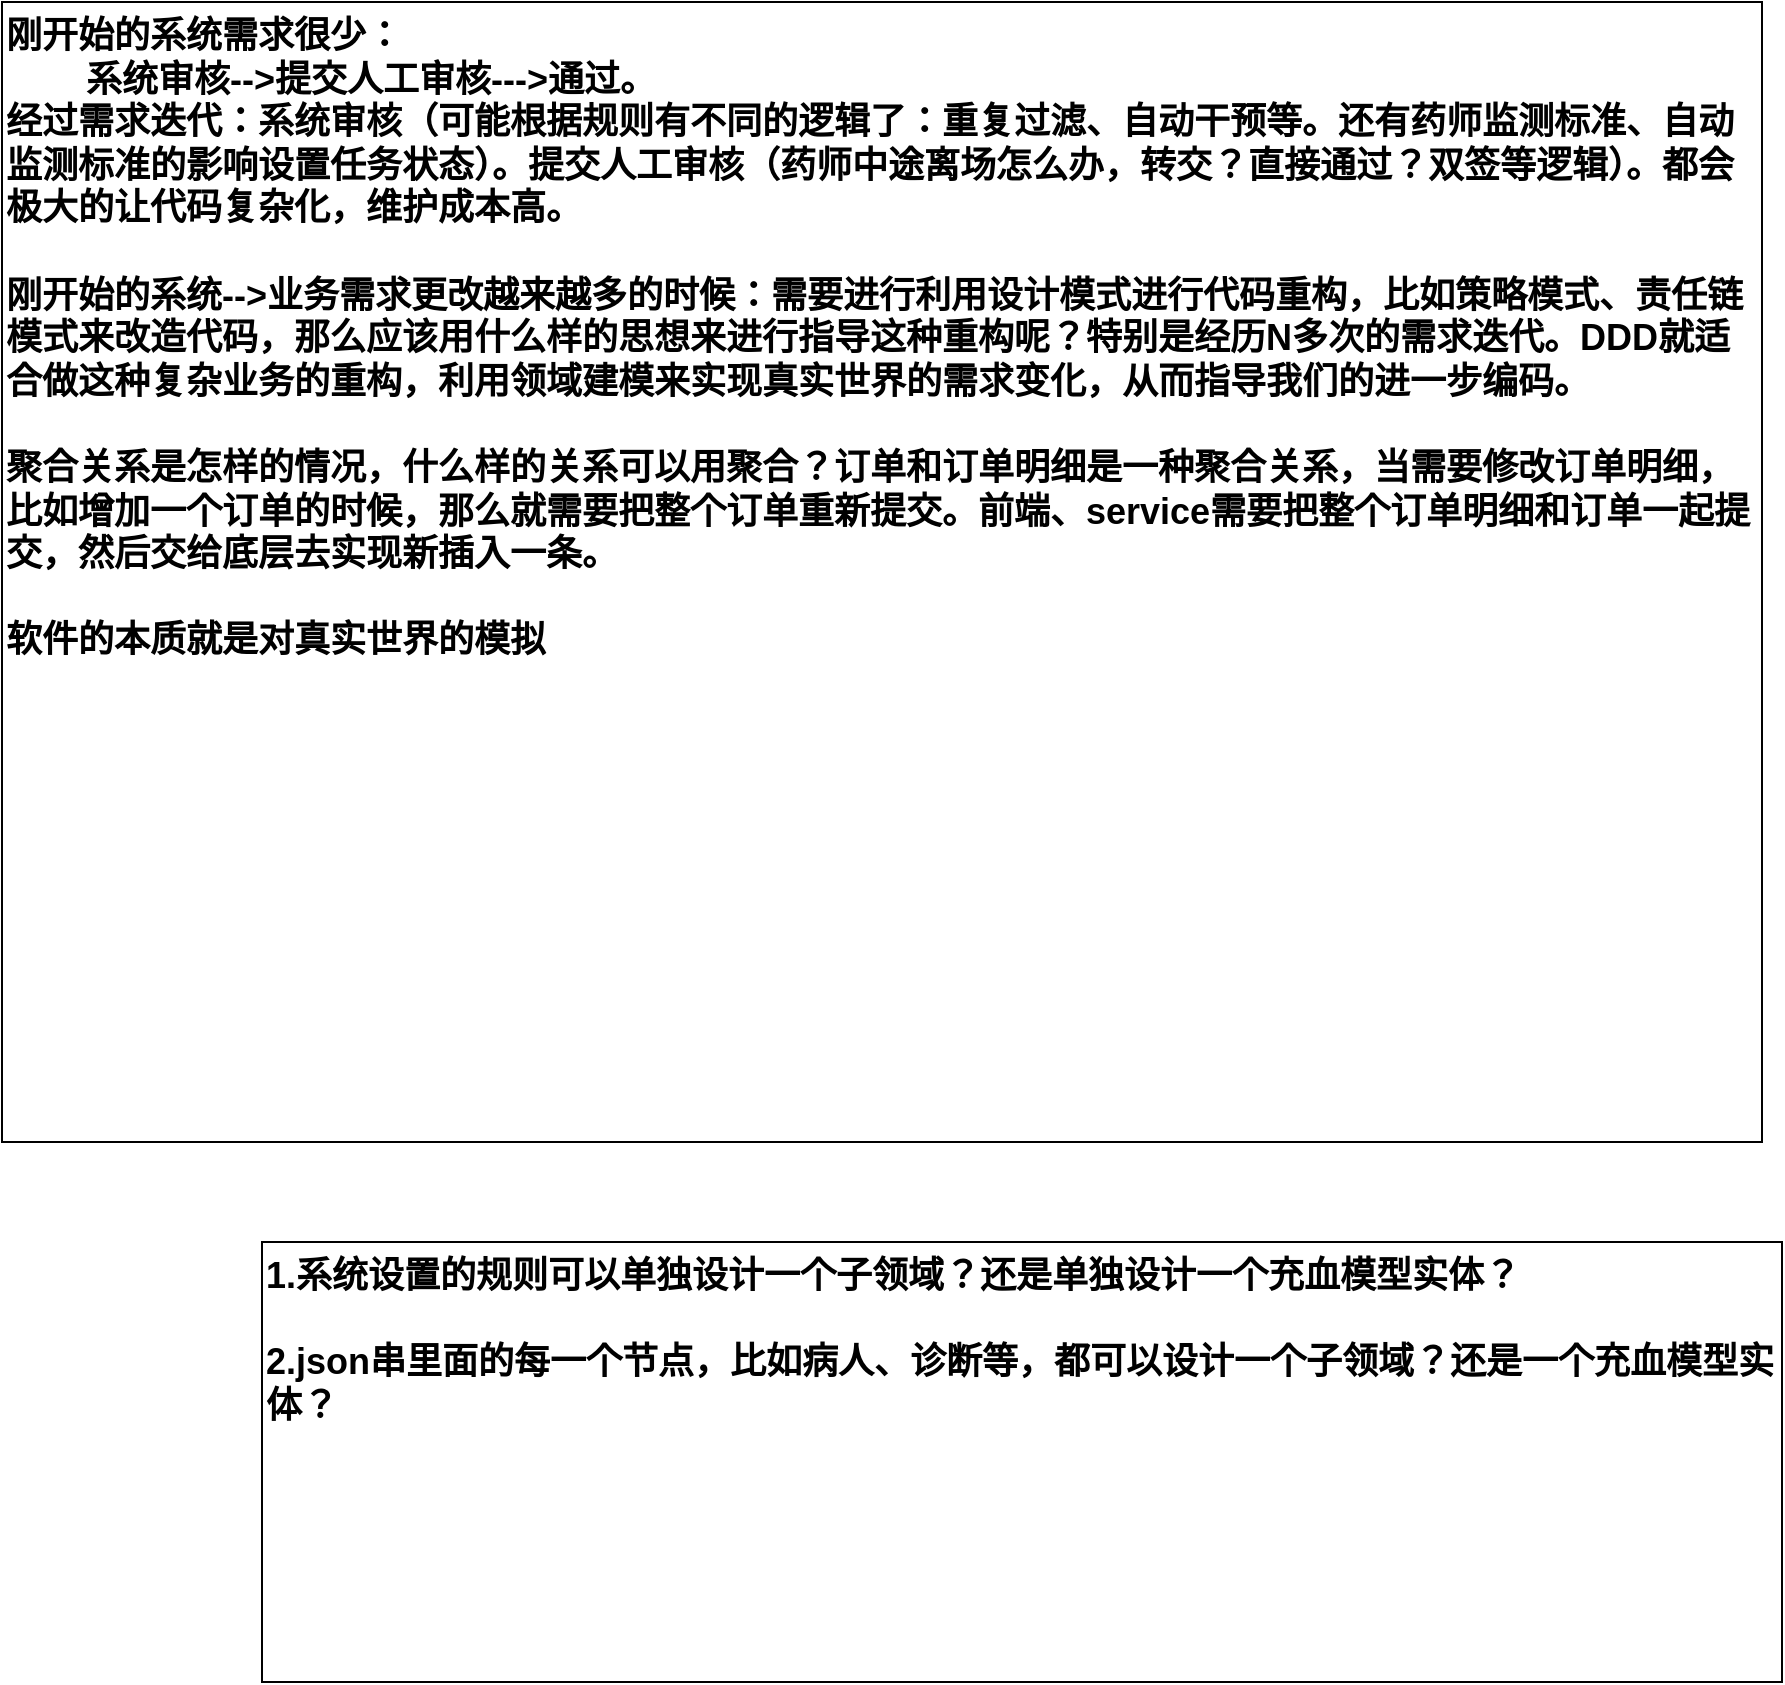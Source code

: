 <mxfile version="27.1.4">
  <diagram name="第 1 页" id="4cmuizqChZSZ_57hS7zJ">
    <mxGraphModel dx="3679" dy="2671" grid="1" gridSize="10" guides="1" tooltips="1" connect="1" arrows="1" fold="1" page="1" pageScale="1" pageWidth="827" pageHeight="1169" math="0" shadow="0">
      <root>
        <mxCell id="0" />
        <mxCell id="1" parent="0" />
        <mxCell id="rPxvf-ZjiWcw2DGCV5X8-1" value="1.系统设置的规则可以单独设计一个子领域？还是单独设计一个充血模型实体？&lt;div&gt;&lt;br&gt;&lt;/div&gt;&lt;div&gt;2.json串里面的每一个节点，比如病人、诊断等，都可以设计一个子领域？还是一个充血模型实体？&lt;/div&gt;" style="rounded=0;whiteSpace=wrap;html=1;fontStyle=1;fontSize=18;verticalAlign=top;align=left;" vertex="1" parent="1">
          <mxGeometry x="30" y="280" width="760" height="220" as="geometry" />
        </mxCell>
        <mxCell id="rPxvf-ZjiWcw2DGCV5X8-2" value="刚开始的系统需求很少：&lt;div&gt;&lt;span style=&quot;white-space: pre;&quot;&gt;&#x9;&lt;/span&gt;系统审核--&amp;gt;提交人工审核---&amp;gt;通过。&lt;br&gt;&lt;/div&gt;&lt;div&gt;经过需求迭代：系统审核（可能根据规则有不同的逻辑了：重复过滤、自动干预等。还有药师监测标准、自动监测标准的影响设置任务状态）。提交人工审核（药师中途离场怎么办，转交？直接通过？双签等逻辑）。都会极大的让代码复杂化，维护成本高。&lt;/div&gt;&lt;div&gt;&lt;br&gt;&lt;/div&gt;&lt;div&gt;刚开始的系统--&amp;gt;业务需求更改越来越多的时候：需要进行利用设计模式进行代码重构，比如策略模式、责任链模式来改造代码，那么应该用什么样的思想来进行指导这种重构呢？特别是经历N多次的需求迭代。DDD就适合做这种复杂业务的重构，利用领域建模来实现真实世界的需求变化，从而指导我们的进一步编码。&lt;/div&gt;&lt;div&gt;&lt;br&gt;&lt;/div&gt;&lt;div&gt;聚合关系是怎样的情况，什么样的关系可以用聚合？订单和订单明细是一种聚合关系，当需要修改订单明细，比如增加一个订单的时候，那么就需要把整个订单重新提交。前端、service需要把整个订单明细和订单一起提交，然后交给底层去实现新插入一条。&lt;/div&gt;&lt;div&gt;&lt;br&gt;&lt;/div&gt;&lt;div&gt;软件的本质就是对真实世界的模拟&lt;/div&gt;" style="rounded=0;whiteSpace=wrap;html=1;fontStyle=1;fontSize=18;verticalAlign=top;align=left;" vertex="1" parent="1">
          <mxGeometry x="-100" y="-340" width="880" height="570" as="geometry" />
        </mxCell>
      </root>
    </mxGraphModel>
  </diagram>
</mxfile>
